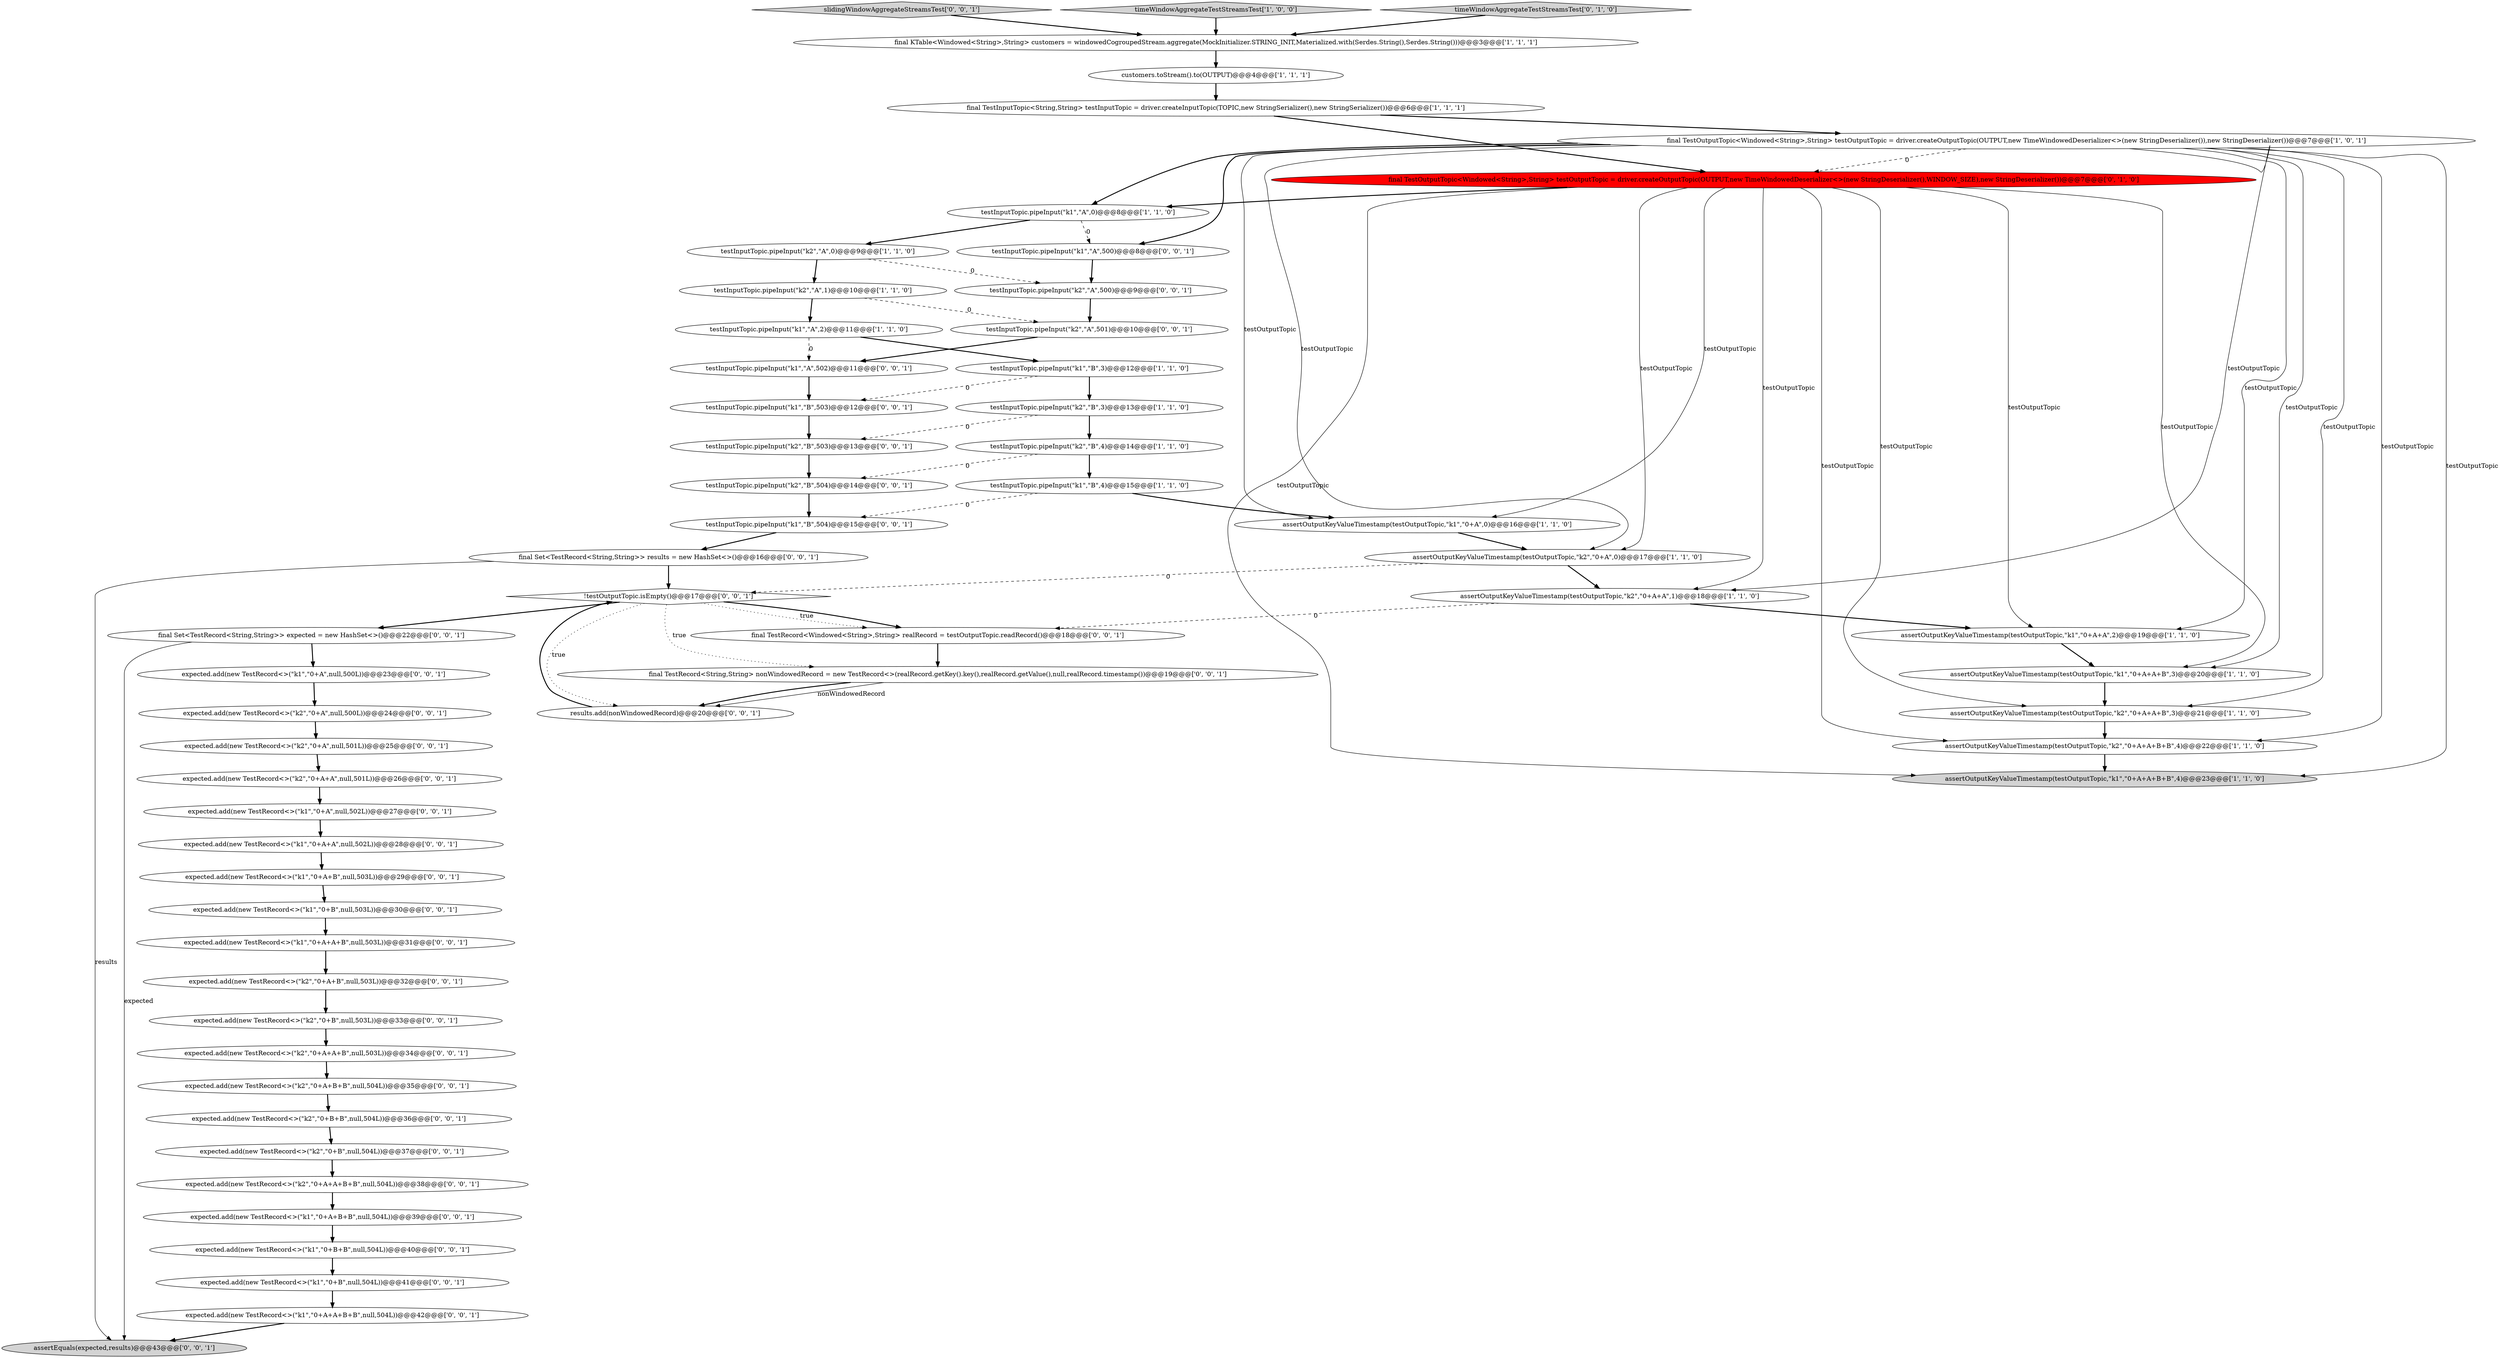 digraph {
39 [style = filled, label = "expected.add(new TestRecord<>(\"k2\",\"0+B\",null,503L))@@@33@@@['0', '0', '1']", fillcolor = white, shape = ellipse image = "AAA0AAABBB3BBB"];
42 [style = filled, label = "expected.add(new TestRecord<>(\"k2\",\"0+B\",null,504L))@@@37@@@['0', '0', '1']", fillcolor = white, shape = ellipse image = "AAA0AAABBB3BBB"];
53 [style = filled, label = "slidingWindowAggregateStreamsTest['0', '0', '1']", fillcolor = lightgray, shape = diamond image = "AAA0AAABBB3BBB"];
2 [style = filled, label = "final TestInputTopic<String,String> testInputTopic = driver.createInputTopic(TOPIC,new StringSerializer(),new StringSerializer())@@@6@@@['1', '1', '1']", fillcolor = white, shape = ellipse image = "AAA0AAABBB1BBB"];
58 [style = filled, label = "expected.add(new TestRecord<>(\"k2\",\"0+B+B\",null,504L))@@@36@@@['0', '0', '1']", fillcolor = white, shape = ellipse image = "AAA0AAABBB3BBB"];
5 [style = filled, label = "testInputTopic.pipeInput(\"k2\",\"A\",1)@@@10@@@['1', '1', '0']", fillcolor = white, shape = ellipse image = "AAA0AAABBB1BBB"];
31 [style = filled, label = "expected.add(new TestRecord<>(\"k1\",\"0+A+A\",null,502L))@@@28@@@['0', '0', '1']", fillcolor = white, shape = ellipse image = "AAA0AAABBB3BBB"];
18 [style = filled, label = "testInputTopic.pipeInput(\"k1\",\"A\",2)@@@11@@@['1', '1', '0']", fillcolor = white, shape = ellipse image = "AAA0AAABBB1BBB"];
55 [style = filled, label = "expected.add(new TestRecord<>(\"k1\",\"0+B\",null,504L))@@@41@@@['0', '0', '1']", fillcolor = white, shape = ellipse image = "AAA0AAABBB3BBB"];
1 [style = filled, label = "testInputTopic.pipeInput(\"k2\",\"B\",3)@@@13@@@['1', '1', '0']", fillcolor = white, shape = ellipse image = "AAA0AAABBB1BBB"];
21 [style = filled, label = "final TestOutputTopic<Windowed<String>,String> testOutputTopic = driver.createOutputTopic(OUTPUT,new TimeWindowedDeserializer<>(new StringDeserializer(),WINDOW_SIZE),new StringDeserializer())@@@7@@@['0', '1', '0']", fillcolor = red, shape = ellipse image = "AAA1AAABBB2BBB"];
3 [style = filled, label = "assertOutputKeyValueTimestamp(testOutputTopic,\"k2\",\"0+A+A+B+B\",4)@@@22@@@['1', '1', '0']", fillcolor = white, shape = ellipse image = "AAA0AAABBB1BBB"];
34 [style = filled, label = "expected.add(new TestRecord<>(\"k2\",\"0+A+B\",null,503L))@@@32@@@['0', '0', '1']", fillcolor = white, shape = ellipse image = "AAA0AAABBB3BBB"];
41 [style = filled, label = "final TestRecord<Windowed<String>,String> realRecord = testOutputTopic.readRecord()@@@18@@@['0', '0', '1']", fillcolor = white, shape = ellipse image = "AAA0AAABBB3BBB"];
14 [style = filled, label = "final TestOutputTopic<Windowed<String>,String> testOutputTopic = driver.createOutputTopic(OUTPUT,new TimeWindowedDeserializer<>(new StringDeserializer()),new StringDeserializer())@@@7@@@['1', '0', '1']", fillcolor = white, shape = ellipse image = "AAA0AAABBB1BBB"];
16 [style = filled, label = "testInputTopic.pipeInput(\"k1\",\"B\",4)@@@15@@@['1', '1', '0']", fillcolor = white, shape = ellipse image = "AAA0AAABBB1BBB"];
37 [style = filled, label = "expected.add(new TestRecord<>(\"k2\",\"0+A+A+B\",null,503L))@@@34@@@['0', '0', '1']", fillcolor = white, shape = ellipse image = "AAA0AAABBB3BBB"];
52 [style = filled, label = "results.add(nonWindowedRecord)@@@20@@@['0', '0', '1']", fillcolor = white, shape = ellipse image = "AAA0AAABBB3BBB"];
54 [style = filled, label = "expected.add(new TestRecord<>(\"k2\",\"0+A+A\",null,501L))@@@26@@@['0', '0', '1']", fillcolor = white, shape = ellipse image = "AAA0AAABBB3BBB"];
50 [style = filled, label = "!testOutputTopic.isEmpty()@@@17@@@['0', '0', '1']", fillcolor = white, shape = diamond image = "AAA0AAABBB3BBB"];
6 [style = filled, label = "testInputTopic.pipeInput(\"k1\",\"B\",3)@@@12@@@['1', '1', '0']", fillcolor = white, shape = ellipse image = "AAA0AAABBB1BBB"];
24 [style = filled, label = "expected.add(new TestRecord<>(\"k2\",\"0+A\",null,501L))@@@25@@@['0', '0', '1']", fillcolor = white, shape = ellipse image = "AAA0AAABBB3BBB"];
28 [style = filled, label = "final TestRecord<String,String> nonWindowedRecord = new TestRecord<>(realRecord.getKey().key(),realRecord.getValue(),null,realRecord.timestamp())@@@19@@@['0', '0', '1']", fillcolor = white, shape = ellipse image = "AAA0AAABBB3BBB"];
33 [style = filled, label = "expected.add(new TestRecord<>(\"k1\",\"0+A+A+B\",null,503L))@@@31@@@['0', '0', '1']", fillcolor = white, shape = ellipse image = "AAA0AAABBB3BBB"];
20 [style = filled, label = "testInputTopic.pipeInput(\"k1\",\"A\",0)@@@8@@@['1', '1', '0']", fillcolor = white, shape = ellipse image = "AAA0AAABBB1BBB"];
19 [style = filled, label = "assertOutputKeyValueTimestamp(testOutputTopic,\"k2\",\"0+A\",0)@@@17@@@['1', '1', '0']", fillcolor = white, shape = ellipse image = "AAA0AAABBB1BBB"];
27 [style = filled, label = "final Set<TestRecord<String,String>> expected = new HashSet<>()@@@22@@@['0', '0', '1']", fillcolor = white, shape = ellipse image = "AAA0AAABBB3BBB"];
0 [style = filled, label = "assertOutputKeyValueTimestamp(testOutputTopic,\"k2\",\"0+A+A\",1)@@@18@@@['1', '1', '0']", fillcolor = white, shape = ellipse image = "AAA0AAABBB1BBB"];
48 [style = filled, label = "expected.add(new TestRecord<>(\"k1\",\"0+A+B+B\",null,504L))@@@39@@@['0', '0', '1']", fillcolor = white, shape = ellipse image = "AAA0AAABBB3BBB"];
12 [style = filled, label = "assertOutputKeyValueTimestamp(testOutputTopic,\"k1\",\"0+A\",0)@@@16@@@['1', '1', '0']", fillcolor = white, shape = ellipse image = "AAA0AAABBB1BBB"];
45 [style = filled, label = "final Set<TestRecord<String,String>> results = new HashSet<>()@@@16@@@['0', '0', '1']", fillcolor = white, shape = ellipse image = "AAA0AAABBB3BBB"];
40 [style = filled, label = "expected.add(new TestRecord<>(\"k2\",\"0+A+A+B+B\",null,504L))@@@38@@@['0', '0', '1']", fillcolor = white, shape = ellipse image = "AAA0AAABBB3BBB"];
51 [style = filled, label = "expected.add(new TestRecord<>(\"k2\",\"0+A+B+B\",null,504L))@@@35@@@['0', '0', '1']", fillcolor = white, shape = ellipse image = "AAA0AAABBB3BBB"];
25 [style = filled, label = "expected.add(new TestRecord<>(\"k1\",\"0+B\",null,503L))@@@30@@@['0', '0', '1']", fillcolor = white, shape = ellipse image = "AAA0AAABBB3BBB"];
57 [style = filled, label = "testInputTopic.pipeInput(\"k2\",\"A\",500)@@@9@@@['0', '0', '1']", fillcolor = white, shape = ellipse image = "AAA0AAABBB3BBB"];
13 [style = filled, label = "customers.toStream().to(OUTPUT)@@@4@@@['1', '1', '1']", fillcolor = white, shape = ellipse image = "AAA0AAABBB1BBB"];
9 [style = filled, label = "testInputTopic.pipeInput(\"k2\",\"A\",0)@@@9@@@['1', '1', '0']", fillcolor = white, shape = ellipse image = "AAA0AAABBB1BBB"];
32 [style = filled, label = "expected.add(new TestRecord<>(\"k2\",\"0+A\",null,500L))@@@24@@@['0', '0', '1']", fillcolor = white, shape = ellipse image = "AAA0AAABBB3BBB"];
46 [style = filled, label = "expected.add(new TestRecord<>(\"k1\",\"0+A\",null,502L))@@@27@@@['0', '0', '1']", fillcolor = white, shape = ellipse image = "AAA0AAABBB3BBB"];
35 [style = filled, label = "expected.add(new TestRecord<>(\"k1\",\"0+B+B\",null,504L))@@@40@@@['0', '0', '1']", fillcolor = white, shape = ellipse image = "AAA0AAABBB3BBB"];
36 [style = filled, label = "testInputTopic.pipeInput(\"k2\",\"B\",503)@@@13@@@['0', '0', '1']", fillcolor = white, shape = ellipse image = "AAA0AAABBB3BBB"];
4 [style = filled, label = "final KTable<Windowed<String>,String> customers = windowedCogroupedStream.aggregate(MockInitializer.STRING_INIT,Materialized.with(Serdes.String(),Serdes.String()))@@@3@@@['1', '1', '1']", fillcolor = white, shape = ellipse image = "AAA0AAABBB1BBB"];
29 [style = filled, label = "expected.add(new TestRecord<>(\"k1\",\"0+A\",null,500L))@@@23@@@['0', '0', '1']", fillcolor = white, shape = ellipse image = "AAA0AAABBB3BBB"];
23 [style = filled, label = "testInputTopic.pipeInput(\"k2\",\"A\",501)@@@10@@@['0', '0', '1']", fillcolor = white, shape = ellipse image = "AAA0AAABBB3BBB"];
43 [style = filled, label = "testInputTopic.pipeInput(\"k1\",\"B\",504)@@@15@@@['0', '0', '1']", fillcolor = white, shape = ellipse image = "AAA0AAABBB3BBB"];
56 [style = filled, label = "testInputTopic.pipeInput(\"k1\",\"A\",502)@@@11@@@['0', '0', '1']", fillcolor = white, shape = ellipse image = "AAA0AAABBB3BBB"];
11 [style = filled, label = "assertOutputKeyValueTimestamp(testOutputTopic,\"k1\",\"0+A+A+B+B\",4)@@@23@@@['1', '1', '0']", fillcolor = lightgray, shape = ellipse image = "AAA0AAABBB1BBB"];
49 [style = filled, label = "expected.add(new TestRecord<>(\"k1\",\"0+A+A+B+B\",null,504L))@@@42@@@['0', '0', '1']", fillcolor = white, shape = ellipse image = "AAA0AAABBB3BBB"];
7 [style = filled, label = "assertOutputKeyValueTimestamp(testOutputTopic,\"k2\",\"0+A+A+B\",3)@@@21@@@['1', '1', '0']", fillcolor = white, shape = ellipse image = "AAA0AAABBB1BBB"];
8 [style = filled, label = "timeWindowAggregateTestStreamsTest['1', '0', '0']", fillcolor = lightgray, shape = diamond image = "AAA0AAABBB1BBB"];
10 [style = filled, label = "assertOutputKeyValueTimestamp(testOutputTopic,\"k1\",\"0+A+A+B\",3)@@@20@@@['1', '1', '0']", fillcolor = white, shape = ellipse image = "AAA0AAABBB1BBB"];
17 [style = filled, label = "assertOutputKeyValueTimestamp(testOutputTopic,\"k1\",\"0+A+A\",2)@@@19@@@['1', '1', '0']", fillcolor = white, shape = ellipse image = "AAA0AAABBB1BBB"];
22 [style = filled, label = "timeWindowAggregateTestStreamsTest['0', '1', '0']", fillcolor = lightgray, shape = diamond image = "AAA0AAABBB2BBB"];
38 [style = filled, label = "expected.add(new TestRecord<>(\"k1\",\"0+A+B\",null,503L))@@@29@@@['0', '0', '1']", fillcolor = white, shape = ellipse image = "AAA0AAABBB3BBB"];
15 [style = filled, label = "testInputTopic.pipeInput(\"k2\",\"B\",4)@@@14@@@['1', '1', '0']", fillcolor = white, shape = ellipse image = "AAA0AAABBB1BBB"];
26 [style = filled, label = "testInputTopic.pipeInput(\"k2\",\"B\",504)@@@14@@@['0', '0', '1']", fillcolor = white, shape = ellipse image = "AAA0AAABBB3BBB"];
30 [style = filled, label = "testInputTopic.pipeInput(\"k1\",\"B\",503)@@@12@@@['0', '0', '1']", fillcolor = white, shape = ellipse image = "AAA0AAABBB3BBB"];
47 [style = filled, label = "testInputTopic.pipeInput(\"k1\",\"A\",500)@@@8@@@['0', '0', '1']", fillcolor = white, shape = ellipse image = "AAA0AAABBB3BBB"];
44 [style = filled, label = "assertEquals(expected,results)@@@43@@@['0', '0', '1']", fillcolor = lightgray, shape = ellipse image = "AAA0AAABBB3BBB"];
56->30 [style = bold, label=""];
25->33 [style = bold, label=""];
35->55 [style = bold, label=""];
20->9 [style = bold, label=""];
50->52 [style = dotted, label="true"];
55->49 [style = bold, label=""];
46->31 [style = bold, label=""];
30->36 [style = bold, label=""];
48->35 [style = bold, label=""];
41->28 [style = bold, label=""];
22->4 [style = bold, label=""];
28->52 [style = bold, label=""];
21->17 [style = solid, label="testOutputTopic"];
21->0 [style = solid, label="testOutputTopic"];
2->14 [style = bold, label=""];
9->5 [style = bold, label=""];
21->10 [style = solid, label="testOutputTopic"];
8->4 [style = bold, label=""];
20->47 [style = dashed, label="0"];
14->11 [style = solid, label="testOutputTopic"];
14->20 [style = bold, label=""];
0->17 [style = bold, label=""];
54->46 [style = bold, label=""];
5->23 [style = dashed, label="0"];
3->11 [style = bold, label=""];
26->43 [style = bold, label=""];
51->58 [style = bold, label=""];
10->7 [style = bold, label=""];
16->43 [style = dashed, label="0"];
42->40 [style = bold, label=""];
43->45 [style = bold, label=""];
47->57 [style = bold, label=""];
21->19 [style = solid, label="testOutputTopic"];
57->23 [style = bold, label=""];
0->41 [style = dashed, label="0"];
2->21 [style = bold, label=""];
29->32 [style = bold, label=""];
21->11 [style = solid, label="testOutputTopic"];
58->42 [style = bold, label=""];
15->26 [style = dashed, label="0"];
38->25 [style = bold, label=""];
14->12 [style = solid, label="testOutputTopic"];
14->3 [style = solid, label="testOutputTopic"];
27->29 [style = bold, label=""];
50->41 [style = bold, label=""];
39->37 [style = bold, label=""];
17->10 [style = bold, label=""];
50->27 [style = bold, label=""];
49->44 [style = bold, label=""];
4->13 [style = bold, label=""];
31->38 [style = bold, label=""];
5->18 [style = bold, label=""];
19->0 [style = bold, label=""];
6->1 [style = bold, label=""];
18->6 [style = bold, label=""];
50->28 [style = dotted, label="true"];
34->39 [style = bold, label=""];
14->47 [style = bold, label=""];
52->50 [style = bold, label=""];
19->50 [style = dashed, label="0"];
50->41 [style = dotted, label="true"];
13->2 [style = bold, label=""];
14->10 [style = solid, label="testOutputTopic"];
23->56 [style = bold, label=""];
18->56 [style = dashed, label="0"];
40->48 [style = bold, label=""];
21->12 [style = solid, label="testOutputTopic"];
37->51 [style = bold, label=""];
1->15 [style = bold, label=""];
9->57 [style = dashed, label="0"];
36->26 [style = bold, label=""];
15->16 [style = bold, label=""];
7->3 [style = bold, label=""];
14->17 [style = solid, label="testOutputTopic"];
14->7 [style = solid, label="testOutputTopic"];
24->54 [style = bold, label=""];
1->36 [style = dashed, label="0"];
21->20 [style = bold, label=""];
28->52 [style = solid, label="nonWindowedRecord"];
14->19 [style = solid, label="testOutputTopic"];
45->50 [style = bold, label=""];
14->0 [style = solid, label="testOutputTopic"];
21->3 [style = solid, label="testOutputTopic"];
14->21 [style = dashed, label="0"];
6->30 [style = dashed, label="0"];
53->4 [style = bold, label=""];
45->44 [style = solid, label="results"];
12->19 [style = bold, label=""];
32->24 [style = bold, label=""];
33->34 [style = bold, label=""];
16->12 [style = bold, label=""];
21->7 [style = solid, label="testOutputTopic"];
27->44 [style = solid, label="expected"];
}
